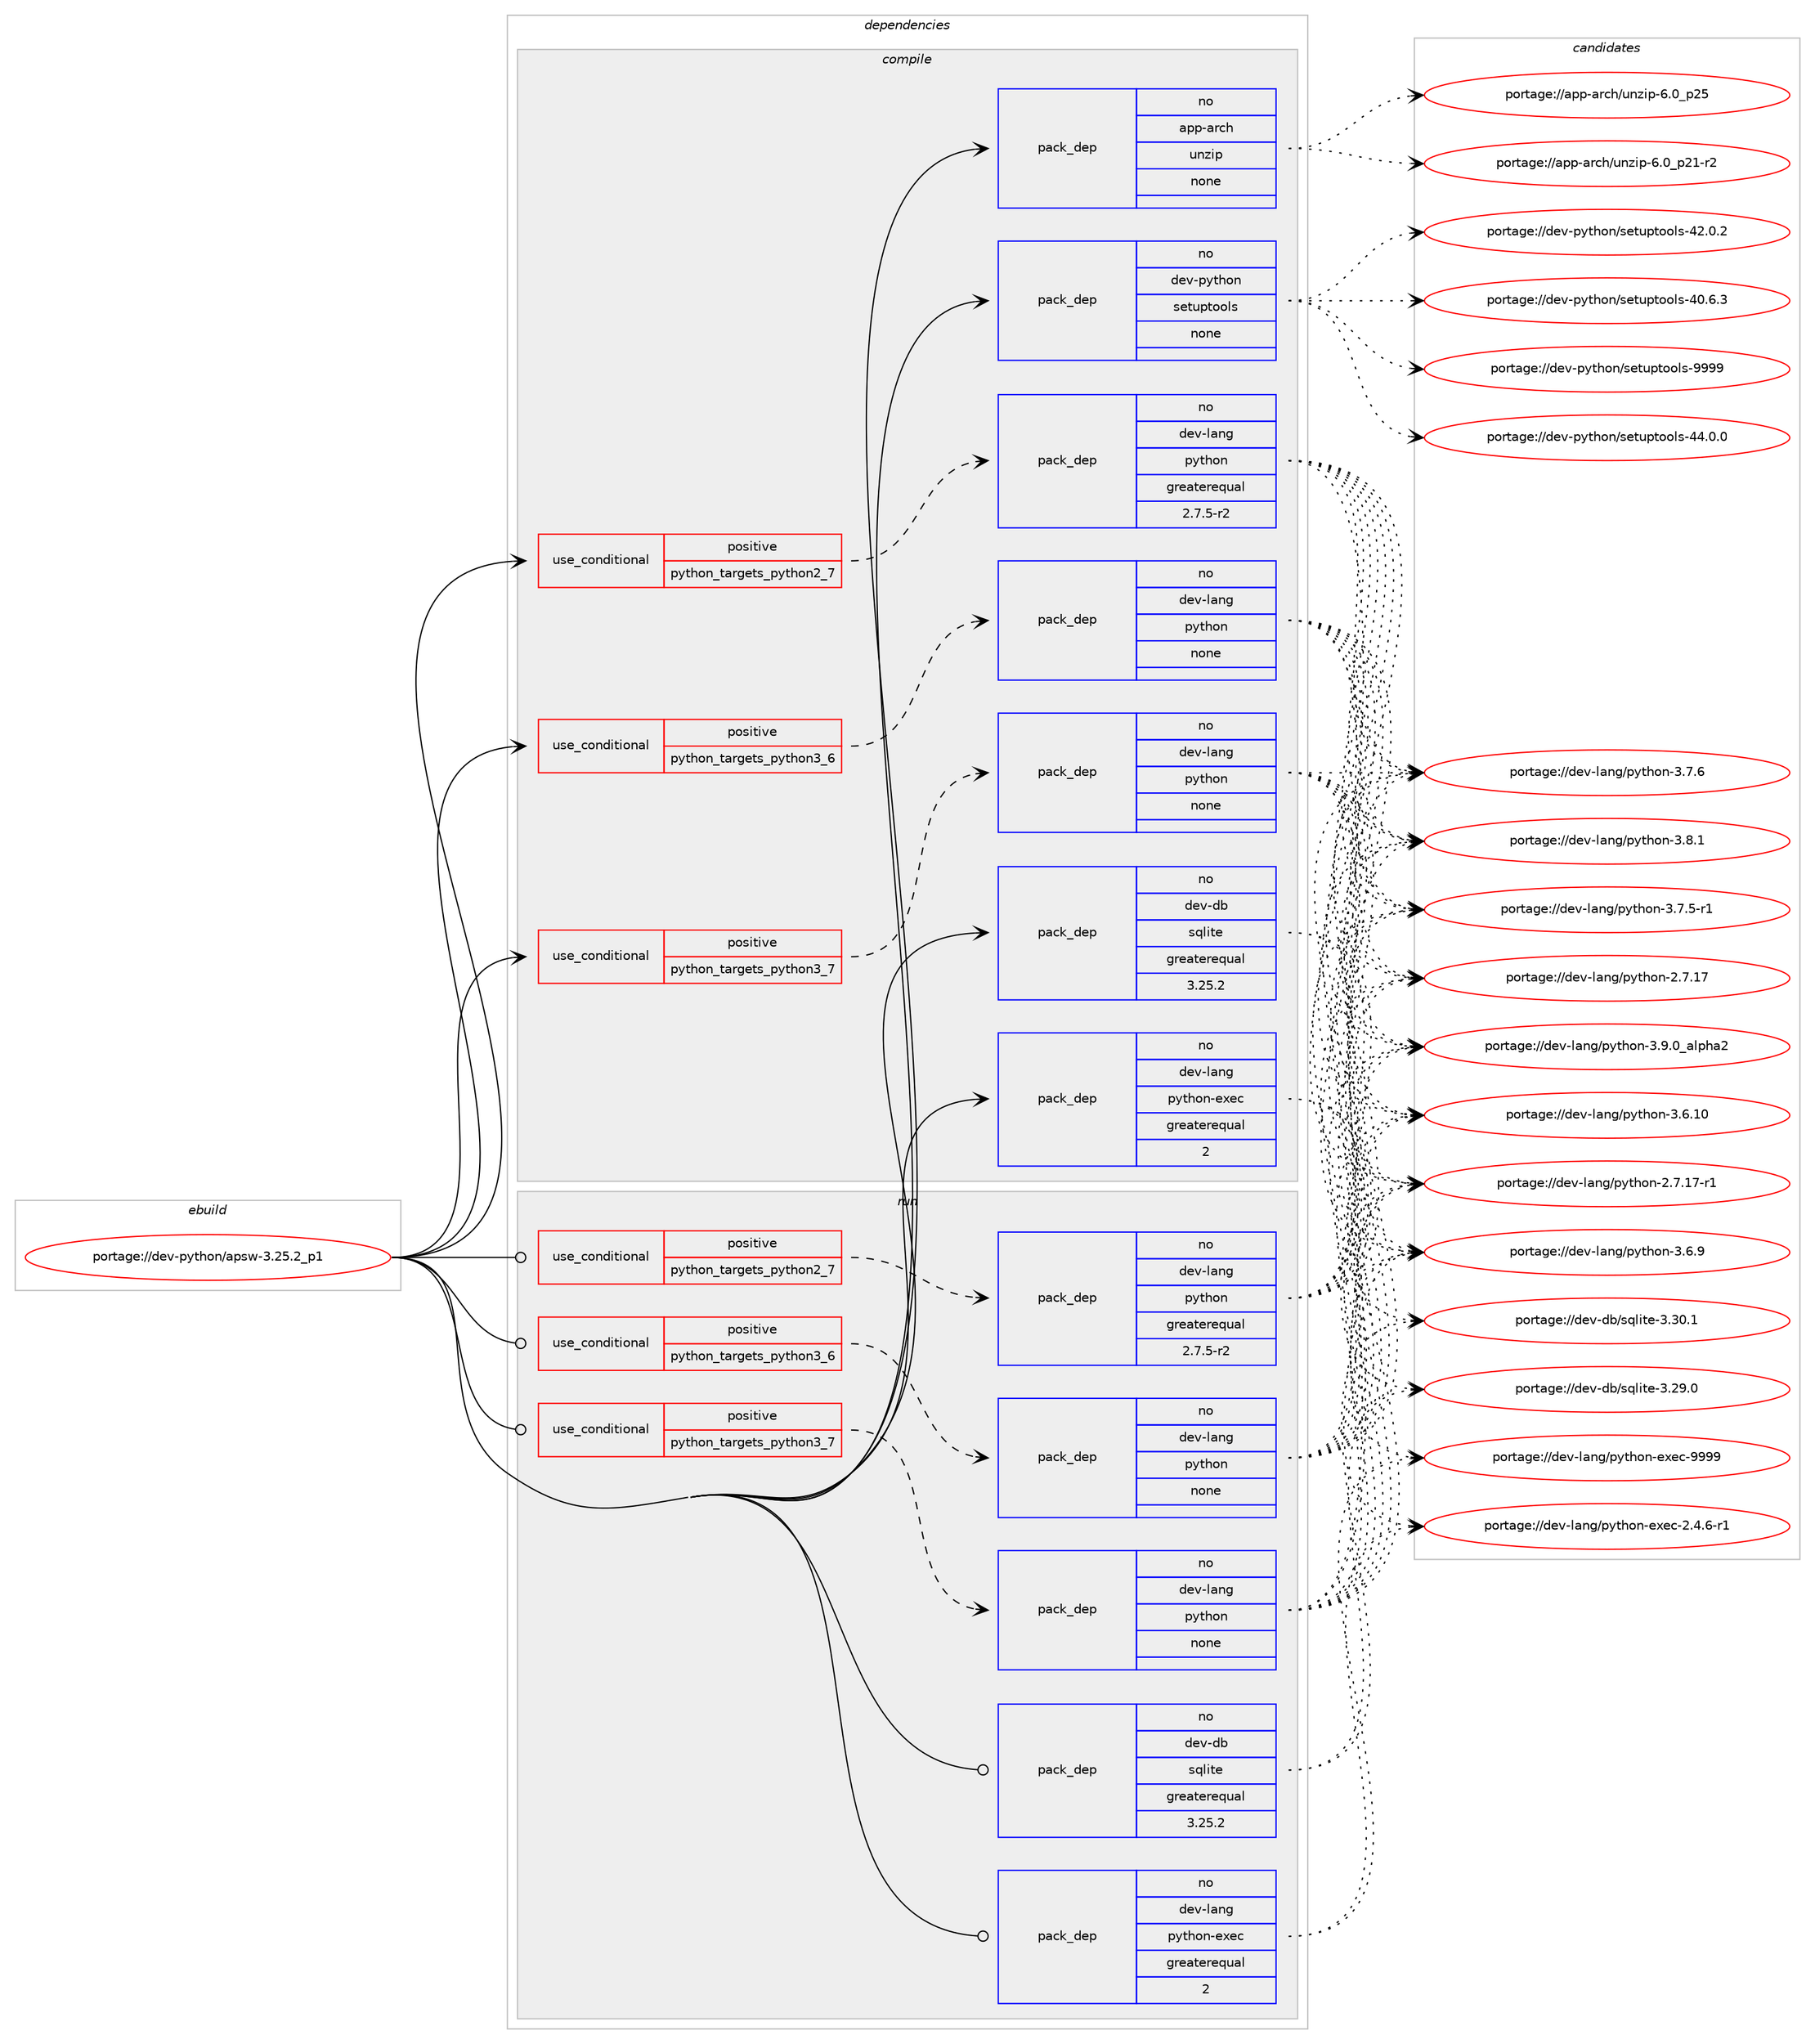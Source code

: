 digraph prolog {

# *************
# Graph options
# *************

newrank=true;
concentrate=true;
compound=true;
graph [rankdir=LR,fontname=Helvetica,fontsize=10,ranksep=1.5];#, ranksep=2.5, nodesep=0.2];
edge  [arrowhead=vee];
node  [fontname=Helvetica,fontsize=10];

# **********
# The ebuild
# **********

subgraph cluster_leftcol {
color=gray;
label=<<i>ebuild</i>>;
id [label="portage://dev-python/apsw-3.25.2_p1", color=red, width=4, href="../dev-python/apsw-3.25.2_p1.svg"];
}

# ****************
# The dependencies
# ****************

subgraph cluster_midcol {
color=gray;
label=<<i>dependencies</i>>;
subgraph cluster_compile {
fillcolor="#eeeeee";
style=filled;
label=<<i>compile</i>>;
subgraph cond119015 {
dependency471609 [label=<<TABLE BORDER="0" CELLBORDER="1" CELLSPACING="0" CELLPADDING="4"><TR><TD ROWSPAN="3" CELLPADDING="10">use_conditional</TD></TR><TR><TD>positive</TD></TR><TR><TD>python_targets_python2_7</TD></TR></TABLE>>, shape=none, color=red];
subgraph pack347579 {
dependency471610 [label=<<TABLE BORDER="0" CELLBORDER="1" CELLSPACING="0" CELLPADDING="4" WIDTH="220"><TR><TD ROWSPAN="6" CELLPADDING="30">pack_dep</TD></TR><TR><TD WIDTH="110">no</TD></TR><TR><TD>dev-lang</TD></TR><TR><TD>python</TD></TR><TR><TD>greaterequal</TD></TR><TR><TD>2.7.5-r2</TD></TR></TABLE>>, shape=none, color=blue];
}
dependency471609:e -> dependency471610:w [weight=20,style="dashed",arrowhead="vee"];
}
id:e -> dependency471609:w [weight=20,style="solid",arrowhead="vee"];
subgraph cond119016 {
dependency471611 [label=<<TABLE BORDER="0" CELLBORDER="1" CELLSPACING="0" CELLPADDING="4"><TR><TD ROWSPAN="3" CELLPADDING="10">use_conditional</TD></TR><TR><TD>positive</TD></TR><TR><TD>python_targets_python3_6</TD></TR></TABLE>>, shape=none, color=red];
subgraph pack347580 {
dependency471612 [label=<<TABLE BORDER="0" CELLBORDER="1" CELLSPACING="0" CELLPADDING="4" WIDTH="220"><TR><TD ROWSPAN="6" CELLPADDING="30">pack_dep</TD></TR><TR><TD WIDTH="110">no</TD></TR><TR><TD>dev-lang</TD></TR><TR><TD>python</TD></TR><TR><TD>none</TD></TR><TR><TD></TD></TR></TABLE>>, shape=none, color=blue];
}
dependency471611:e -> dependency471612:w [weight=20,style="dashed",arrowhead="vee"];
}
id:e -> dependency471611:w [weight=20,style="solid",arrowhead="vee"];
subgraph cond119017 {
dependency471613 [label=<<TABLE BORDER="0" CELLBORDER="1" CELLSPACING="0" CELLPADDING="4"><TR><TD ROWSPAN="3" CELLPADDING="10">use_conditional</TD></TR><TR><TD>positive</TD></TR><TR><TD>python_targets_python3_7</TD></TR></TABLE>>, shape=none, color=red];
subgraph pack347581 {
dependency471614 [label=<<TABLE BORDER="0" CELLBORDER="1" CELLSPACING="0" CELLPADDING="4" WIDTH="220"><TR><TD ROWSPAN="6" CELLPADDING="30">pack_dep</TD></TR><TR><TD WIDTH="110">no</TD></TR><TR><TD>dev-lang</TD></TR><TR><TD>python</TD></TR><TR><TD>none</TD></TR><TR><TD></TD></TR></TABLE>>, shape=none, color=blue];
}
dependency471613:e -> dependency471614:w [weight=20,style="dashed",arrowhead="vee"];
}
id:e -> dependency471613:w [weight=20,style="solid",arrowhead="vee"];
subgraph pack347582 {
dependency471615 [label=<<TABLE BORDER="0" CELLBORDER="1" CELLSPACING="0" CELLPADDING="4" WIDTH="220"><TR><TD ROWSPAN="6" CELLPADDING="30">pack_dep</TD></TR><TR><TD WIDTH="110">no</TD></TR><TR><TD>app-arch</TD></TR><TR><TD>unzip</TD></TR><TR><TD>none</TD></TR><TR><TD></TD></TR></TABLE>>, shape=none, color=blue];
}
id:e -> dependency471615:w [weight=20,style="solid",arrowhead="vee"];
subgraph pack347583 {
dependency471616 [label=<<TABLE BORDER="0" CELLBORDER="1" CELLSPACING="0" CELLPADDING="4" WIDTH="220"><TR><TD ROWSPAN="6" CELLPADDING="30">pack_dep</TD></TR><TR><TD WIDTH="110">no</TD></TR><TR><TD>dev-db</TD></TR><TR><TD>sqlite</TD></TR><TR><TD>greaterequal</TD></TR><TR><TD>3.25.2</TD></TR></TABLE>>, shape=none, color=blue];
}
id:e -> dependency471616:w [weight=20,style="solid",arrowhead="vee"];
subgraph pack347584 {
dependency471617 [label=<<TABLE BORDER="0" CELLBORDER="1" CELLSPACING="0" CELLPADDING="4" WIDTH="220"><TR><TD ROWSPAN="6" CELLPADDING="30">pack_dep</TD></TR><TR><TD WIDTH="110">no</TD></TR><TR><TD>dev-lang</TD></TR><TR><TD>python-exec</TD></TR><TR><TD>greaterequal</TD></TR><TR><TD>2</TD></TR></TABLE>>, shape=none, color=blue];
}
id:e -> dependency471617:w [weight=20,style="solid",arrowhead="vee"];
subgraph pack347585 {
dependency471618 [label=<<TABLE BORDER="0" CELLBORDER="1" CELLSPACING="0" CELLPADDING="4" WIDTH="220"><TR><TD ROWSPAN="6" CELLPADDING="30">pack_dep</TD></TR><TR><TD WIDTH="110">no</TD></TR><TR><TD>dev-python</TD></TR><TR><TD>setuptools</TD></TR><TR><TD>none</TD></TR><TR><TD></TD></TR></TABLE>>, shape=none, color=blue];
}
id:e -> dependency471618:w [weight=20,style="solid",arrowhead="vee"];
}
subgraph cluster_compileandrun {
fillcolor="#eeeeee";
style=filled;
label=<<i>compile and run</i>>;
}
subgraph cluster_run {
fillcolor="#eeeeee";
style=filled;
label=<<i>run</i>>;
subgraph cond119018 {
dependency471619 [label=<<TABLE BORDER="0" CELLBORDER="1" CELLSPACING="0" CELLPADDING="4"><TR><TD ROWSPAN="3" CELLPADDING="10">use_conditional</TD></TR><TR><TD>positive</TD></TR><TR><TD>python_targets_python2_7</TD></TR></TABLE>>, shape=none, color=red];
subgraph pack347586 {
dependency471620 [label=<<TABLE BORDER="0" CELLBORDER="1" CELLSPACING="0" CELLPADDING="4" WIDTH="220"><TR><TD ROWSPAN="6" CELLPADDING="30">pack_dep</TD></TR><TR><TD WIDTH="110">no</TD></TR><TR><TD>dev-lang</TD></TR><TR><TD>python</TD></TR><TR><TD>greaterequal</TD></TR><TR><TD>2.7.5-r2</TD></TR></TABLE>>, shape=none, color=blue];
}
dependency471619:e -> dependency471620:w [weight=20,style="dashed",arrowhead="vee"];
}
id:e -> dependency471619:w [weight=20,style="solid",arrowhead="odot"];
subgraph cond119019 {
dependency471621 [label=<<TABLE BORDER="0" CELLBORDER="1" CELLSPACING="0" CELLPADDING="4"><TR><TD ROWSPAN="3" CELLPADDING="10">use_conditional</TD></TR><TR><TD>positive</TD></TR><TR><TD>python_targets_python3_6</TD></TR></TABLE>>, shape=none, color=red];
subgraph pack347587 {
dependency471622 [label=<<TABLE BORDER="0" CELLBORDER="1" CELLSPACING="0" CELLPADDING="4" WIDTH="220"><TR><TD ROWSPAN="6" CELLPADDING="30">pack_dep</TD></TR><TR><TD WIDTH="110">no</TD></TR><TR><TD>dev-lang</TD></TR><TR><TD>python</TD></TR><TR><TD>none</TD></TR><TR><TD></TD></TR></TABLE>>, shape=none, color=blue];
}
dependency471621:e -> dependency471622:w [weight=20,style="dashed",arrowhead="vee"];
}
id:e -> dependency471621:w [weight=20,style="solid",arrowhead="odot"];
subgraph cond119020 {
dependency471623 [label=<<TABLE BORDER="0" CELLBORDER="1" CELLSPACING="0" CELLPADDING="4"><TR><TD ROWSPAN="3" CELLPADDING="10">use_conditional</TD></TR><TR><TD>positive</TD></TR><TR><TD>python_targets_python3_7</TD></TR></TABLE>>, shape=none, color=red];
subgraph pack347588 {
dependency471624 [label=<<TABLE BORDER="0" CELLBORDER="1" CELLSPACING="0" CELLPADDING="4" WIDTH="220"><TR><TD ROWSPAN="6" CELLPADDING="30">pack_dep</TD></TR><TR><TD WIDTH="110">no</TD></TR><TR><TD>dev-lang</TD></TR><TR><TD>python</TD></TR><TR><TD>none</TD></TR><TR><TD></TD></TR></TABLE>>, shape=none, color=blue];
}
dependency471623:e -> dependency471624:w [weight=20,style="dashed",arrowhead="vee"];
}
id:e -> dependency471623:w [weight=20,style="solid",arrowhead="odot"];
subgraph pack347589 {
dependency471625 [label=<<TABLE BORDER="0" CELLBORDER="1" CELLSPACING="0" CELLPADDING="4" WIDTH="220"><TR><TD ROWSPAN="6" CELLPADDING="30">pack_dep</TD></TR><TR><TD WIDTH="110">no</TD></TR><TR><TD>dev-db</TD></TR><TR><TD>sqlite</TD></TR><TR><TD>greaterequal</TD></TR><TR><TD>3.25.2</TD></TR></TABLE>>, shape=none, color=blue];
}
id:e -> dependency471625:w [weight=20,style="solid",arrowhead="odot"];
subgraph pack347590 {
dependency471626 [label=<<TABLE BORDER="0" CELLBORDER="1" CELLSPACING="0" CELLPADDING="4" WIDTH="220"><TR><TD ROWSPAN="6" CELLPADDING="30">pack_dep</TD></TR><TR><TD WIDTH="110">no</TD></TR><TR><TD>dev-lang</TD></TR><TR><TD>python-exec</TD></TR><TR><TD>greaterequal</TD></TR><TR><TD>2</TD></TR></TABLE>>, shape=none, color=blue];
}
id:e -> dependency471626:w [weight=20,style="solid",arrowhead="odot"];
}
}

# **************
# The candidates
# **************

subgraph cluster_choices {
rank=same;
color=gray;
label=<<i>candidates</i>>;

subgraph choice347579 {
color=black;
nodesep=1;
choice10010111845108971101034711212111610411111045514657464895971081121049750 [label="portage://dev-lang/python-3.9.0_alpha2", color=red, width=4,href="../dev-lang/python-3.9.0_alpha2.svg"];
choice100101118451089711010347112121116104111110455146564649 [label="portage://dev-lang/python-3.8.1", color=red, width=4,href="../dev-lang/python-3.8.1.svg"];
choice100101118451089711010347112121116104111110455146554654 [label="portage://dev-lang/python-3.7.6", color=red, width=4,href="../dev-lang/python-3.7.6.svg"];
choice1001011184510897110103471121211161041111104551465546534511449 [label="portage://dev-lang/python-3.7.5-r1", color=red, width=4,href="../dev-lang/python-3.7.5-r1.svg"];
choice100101118451089711010347112121116104111110455146544657 [label="portage://dev-lang/python-3.6.9", color=red, width=4,href="../dev-lang/python-3.6.9.svg"];
choice10010111845108971101034711212111610411111045514654464948 [label="portage://dev-lang/python-3.6.10", color=red, width=4,href="../dev-lang/python-3.6.10.svg"];
choice100101118451089711010347112121116104111110455046554649554511449 [label="portage://dev-lang/python-2.7.17-r1", color=red, width=4,href="../dev-lang/python-2.7.17-r1.svg"];
choice10010111845108971101034711212111610411111045504655464955 [label="portage://dev-lang/python-2.7.17", color=red, width=4,href="../dev-lang/python-2.7.17.svg"];
dependency471610:e -> choice10010111845108971101034711212111610411111045514657464895971081121049750:w [style=dotted,weight="100"];
dependency471610:e -> choice100101118451089711010347112121116104111110455146564649:w [style=dotted,weight="100"];
dependency471610:e -> choice100101118451089711010347112121116104111110455146554654:w [style=dotted,weight="100"];
dependency471610:e -> choice1001011184510897110103471121211161041111104551465546534511449:w [style=dotted,weight="100"];
dependency471610:e -> choice100101118451089711010347112121116104111110455146544657:w [style=dotted,weight="100"];
dependency471610:e -> choice10010111845108971101034711212111610411111045514654464948:w [style=dotted,weight="100"];
dependency471610:e -> choice100101118451089711010347112121116104111110455046554649554511449:w [style=dotted,weight="100"];
dependency471610:e -> choice10010111845108971101034711212111610411111045504655464955:w [style=dotted,weight="100"];
}
subgraph choice347580 {
color=black;
nodesep=1;
choice10010111845108971101034711212111610411111045514657464895971081121049750 [label="portage://dev-lang/python-3.9.0_alpha2", color=red, width=4,href="../dev-lang/python-3.9.0_alpha2.svg"];
choice100101118451089711010347112121116104111110455146564649 [label="portage://dev-lang/python-3.8.1", color=red, width=4,href="../dev-lang/python-3.8.1.svg"];
choice100101118451089711010347112121116104111110455146554654 [label="portage://dev-lang/python-3.7.6", color=red, width=4,href="../dev-lang/python-3.7.6.svg"];
choice1001011184510897110103471121211161041111104551465546534511449 [label="portage://dev-lang/python-3.7.5-r1", color=red, width=4,href="../dev-lang/python-3.7.5-r1.svg"];
choice100101118451089711010347112121116104111110455146544657 [label="portage://dev-lang/python-3.6.9", color=red, width=4,href="../dev-lang/python-3.6.9.svg"];
choice10010111845108971101034711212111610411111045514654464948 [label="portage://dev-lang/python-3.6.10", color=red, width=4,href="../dev-lang/python-3.6.10.svg"];
choice100101118451089711010347112121116104111110455046554649554511449 [label="portage://dev-lang/python-2.7.17-r1", color=red, width=4,href="../dev-lang/python-2.7.17-r1.svg"];
choice10010111845108971101034711212111610411111045504655464955 [label="portage://dev-lang/python-2.7.17", color=red, width=4,href="../dev-lang/python-2.7.17.svg"];
dependency471612:e -> choice10010111845108971101034711212111610411111045514657464895971081121049750:w [style=dotted,weight="100"];
dependency471612:e -> choice100101118451089711010347112121116104111110455146564649:w [style=dotted,weight="100"];
dependency471612:e -> choice100101118451089711010347112121116104111110455146554654:w [style=dotted,weight="100"];
dependency471612:e -> choice1001011184510897110103471121211161041111104551465546534511449:w [style=dotted,weight="100"];
dependency471612:e -> choice100101118451089711010347112121116104111110455146544657:w [style=dotted,weight="100"];
dependency471612:e -> choice10010111845108971101034711212111610411111045514654464948:w [style=dotted,weight="100"];
dependency471612:e -> choice100101118451089711010347112121116104111110455046554649554511449:w [style=dotted,weight="100"];
dependency471612:e -> choice10010111845108971101034711212111610411111045504655464955:w [style=dotted,weight="100"];
}
subgraph choice347581 {
color=black;
nodesep=1;
choice10010111845108971101034711212111610411111045514657464895971081121049750 [label="portage://dev-lang/python-3.9.0_alpha2", color=red, width=4,href="../dev-lang/python-3.9.0_alpha2.svg"];
choice100101118451089711010347112121116104111110455146564649 [label="portage://dev-lang/python-3.8.1", color=red, width=4,href="../dev-lang/python-3.8.1.svg"];
choice100101118451089711010347112121116104111110455146554654 [label="portage://dev-lang/python-3.7.6", color=red, width=4,href="../dev-lang/python-3.7.6.svg"];
choice1001011184510897110103471121211161041111104551465546534511449 [label="portage://dev-lang/python-3.7.5-r1", color=red, width=4,href="../dev-lang/python-3.7.5-r1.svg"];
choice100101118451089711010347112121116104111110455146544657 [label="portage://dev-lang/python-3.6.9", color=red, width=4,href="../dev-lang/python-3.6.9.svg"];
choice10010111845108971101034711212111610411111045514654464948 [label="portage://dev-lang/python-3.6.10", color=red, width=4,href="../dev-lang/python-3.6.10.svg"];
choice100101118451089711010347112121116104111110455046554649554511449 [label="portage://dev-lang/python-2.7.17-r1", color=red, width=4,href="../dev-lang/python-2.7.17-r1.svg"];
choice10010111845108971101034711212111610411111045504655464955 [label="portage://dev-lang/python-2.7.17", color=red, width=4,href="../dev-lang/python-2.7.17.svg"];
dependency471614:e -> choice10010111845108971101034711212111610411111045514657464895971081121049750:w [style=dotted,weight="100"];
dependency471614:e -> choice100101118451089711010347112121116104111110455146564649:w [style=dotted,weight="100"];
dependency471614:e -> choice100101118451089711010347112121116104111110455146554654:w [style=dotted,weight="100"];
dependency471614:e -> choice1001011184510897110103471121211161041111104551465546534511449:w [style=dotted,weight="100"];
dependency471614:e -> choice100101118451089711010347112121116104111110455146544657:w [style=dotted,weight="100"];
dependency471614:e -> choice10010111845108971101034711212111610411111045514654464948:w [style=dotted,weight="100"];
dependency471614:e -> choice100101118451089711010347112121116104111110455046554649554511449:w [style=dotted,weight="100"];
dependency471614:e -> choice10010111845108971101034711212111610411111045504655464955:w [style=dotted,weight="100"];
}
subgraph choice347582 {
color=black;
nodesep=1;
choice971121124597114991044711711012210511245544648951125053 [label="portage://app-arch/unzip-6.0_p25", color=red, width=4,href="../app-arch/unzip-6.0_p25.svg"];
choice9711211245971149910447117110122105112455446489511250494511450 [label="portage://app-arch/unzip-6.0_p21-r2", color=red, width=4,href="../app-arch/unzip-6.0_p21-r2.svg"];
dependency471615:e -> choice971121124597114991044711711012210511245544648951125053:w [style=dotted,weight="100"];
dependency471615:e -> choice9711211245971149910447117110122105112455446489511250494511450:w [style=dotted,weight="100"];
}
subgraph choice347583 {
color=black;
nodesep=1;
choice10010111845100984711511310810511610145514651484649 [label="portage://dev-db/sqlite-3.30.1", color=red, width=4,href="../dev-db/sqlite-3.30.1.svg"];
choice10010111845100984711511310810511610145514650574648 [label="portage://dev-db/sqlite-3.29.0", color=red, width=4,href="../dev-db/sqlite-3.29.0.svg"];
dependency471616:e -> choice10010111845100984711511310810511610145514651484649:w [style=dotted,weight="100"];
dependency471616:e -> choice10010111845100984711511310810511610145514650574648:w [style=dotted,weight="100"];
}
subgraph choice347584 {
color=black;
nodesep=1;
choice10010111845108971101034711212111610411111045101120101994557575757 [label="portage://dev-lang/python-exec-9999", color=red, width=4,href="../dev-lang/python-exec-9999.svg"];
choice10010111845108971101034711212111610411111045101120101994550465246544511449 [label="portage://dev-lang/python-exec-2.4.6-r1", color=red, width=4,href="../dev-lang/python-exec-2.4.6-r1.svg"];
dependency471617:e -> choice10010111845108971101034711212111610411111045101120101994557575757:w [style=dotted,weight="100"];
dependency471617:e -> choice10010111845108971101034711212111610411111045101120101994550465246544511449:w [style=dotted,weight="100"];
}
subgraph choice347585 {
color=black;
nodesep=1;
choice10010111845112121116104111110471151011161171121161111111081154557575757 [label="portage://dev-python/setuptools-9999", color=red, width=4,href="../dev-python/setuptools-9999.svg"];
choice100101118451121211161041111104711510111611711211611111110811545525246484648 [label="portage://dev-python/setuptools-44.0.0", color=red, width=4,href="../dev-python/setuptools-44.0.0.svg"];
choice100101118451121211161041111104711510111611711211611111110811545525046484650 [label="portage://dev-python/setuptools-42.0.2", color=red, width=4,href="../dev-python/setuptools-42.0.2.svg"];
choice100101118451121211161041111104711510111611711211611111110811545524846544651 [label="portage://dev-python/setuptools-40.6.3", color=red, width=4,href="../dev-python/setuptools-40.6.3.svg"];
dependency471618:e -> choice10010111845112121116104111110471151011161171121161111111081154557575757:w [style=dotted,weight="100"];
dependency471618:e -> choice100101118451121211161041111104711510111611711211611111110811545525246484648:w [style=dotted,weight="100"];
dependency471618:e -> choice100101118451121211161041111104711510111611711211611111110811545525046484650:w [style=dotted,weight="100"];
dependency471618:e -> choice100101118451121211161041111104711510111611711211611111110811545524846544651:w [style=dotted,weight="100"];
}
subgraph choice347586 {
color=black;
nodesep=1;
choice10010111845108971101034711212111610411111045514657464895971081121049750 [label="portage://dev-lang/python-3.9.0_alpha2", color=red, width=4,href="../dev-lang/python-3.9.0_alpha2.svg"];
choice100101118451089711010347112121116104111110455146564649 [label="portage://dev-lang/python-3.8.1", color=red, width=4,href="../dev-lang/python-3.8.1.svg"];
choice100101118451089711010347112121116104111110455146554654 [label="portage://dev-lang/python-3.7.6", color=red, width=4,href="../dev-lang/python-3.7.6.svg"];
choice1001011184510897110103471121211161041111104551465546534511449 [label="portage://dev-lang/python-3.7.5-r1", color=red, width=4,href="../dev-lang/python-3.7.5-r1.svg"];
choice100101118451089711010347112121116104111110455146544657 [label="portage://dev-lang/python-3.6.9", color=red, width=4,href="../dev-lang/python-3.6.9.svg"];
choice10010111845108971101034711212111610411111045514654464948 [label="portage://dev-lang/python-3.6.10", color=red, width=4,href="../dev-lang/python-3.6.10.svg"];
choice100101118451089711010347112121116104111110455046554649554511449 [label="portage://dev-lang/python-2.7.17-r1", color=red, width=4,href="../dev-lang/python-2.7.17-r1.svg"];
choice10010111845108971101034711212111610411111045504655464955 [label="portage://dev-lang/python-2.7.17", color=red, width=4,href="../dev-lang/python-2.7.17.svg"];
dependency471620:e -> choice10010111845108971101034711212111610411111045514657464895971081121049750:w [style=dotted,weight="100"];
dependency471620:e -> choice100101118451089711010347112121116104111110455146564649:w [style=dotted,weight="100"];
dependency471620:e -> choice100101118451089711010347112121116104111110455146554654:w [style=dotted,weight="100"];
dependency471620:e -> choice1001011184510897110103471121211161041111104551465546534511449:w [style=dotted,weight="100"];
dependency471620:e -> choice100101118451089711010347112121116104111110455146544657:w [style=dotted,weight="100"];
dependency471620:e -> choice10010111845108971101034711212111610411111045514654464948:w [style=dotted,weight="100"];
dependency471620:e -> choice100101118451089711010347112121116104111110455046554649554511449:w [style=dotted,weight="100"];
dependency471620:e -> choice10010111845108971101034711212111610411111045504655464955:w [style=dotted,weight="100"];
}
subgraph choice347587 {
color=black;
nodesep=1;
choice10010111845108971101034711212111610411111045514657464895971081121049750 [label="portage://dev-lang/python-3.9.0_alpha2", color=red, width=4,href="../dev-lang/python-3.9.0_alpha2.svg"];
choice100101118451089711010347112121116104111110455146564649 [label="portage://dev-lang/python-3.8.1", color=red, width=4,href="../dev-lang/python-3.8.1.svg"];
choice100101118451089711010347112121116104111110455146554654 [label="portage://dev-lang/python-3.7.6", color=red, width=4,href="../dev-lang/python-3.7.6.svg"];
choice1001011184510897110103471121211161041111104551465546534511449 [label="portage://dev-lang/python-3.7.5-r1", color=red, width=4,href="../dev-lang/python-3.7.5-r1.svg"];
choice100101118451089711010347112121116104111110455146544657 [label="portage://dev-lang/python-3.6.9", color=red, width=4,href="../dev-lang/python-3.6.9.svg"];
choice10010111845108971101034711212111610411111045514654464948 [label="portage://dev-lang/python-3.6.10", color=red, width=4,href="../dev-lang/python-3.6.10.svg"];
choice100101118451089711010347112121116104111110455046554649554511449 [label="portage://dev-lang/python-2.7.17-r1", color=red, width=4,href="../dev-lang/python-2.7.17-r1.svg"];
choice10010111845108971101034711212111610411111045504655464955 [label="portage://dev-lang/python-2.7.17", color=red, width=4,href="../dev-lang/python-2.7.17.svg"];
dependency471622:e -> choice10010111845108971101034711212111610411111045514657464895971081121049750:w [style=dotted,weight="100"];
dependency471622:e -> choice100101118451089711010347112121116104111110455146564649:w [style=dotted,weight="100"];
dependency471622:e -> choice100101118451089711010347112121116104111110455146554654:w [style=dotted,weight="100"];
dependency471622:e -> choice1001011184510897110103471121211161041111104551465546534511449:w [style=dotted,weight="100"];
dependency471622:e -> choice100101118451089711010347112121116104111110455146544657:w [style=dotted,weight="100"];
dependency471622:e -> choice10010111845108971101034711212111610411111045514654464948:w [style=dotted,weight="100"];
dependency471622:e -> choice100101118451089711010347112121116104111110455046554649554511449:w [style=dotted,weight="100"];
dependency471622:e -> choice10010111845108971101034711212111610411111045504655464955:w [style=dotted,weight="100"];
}
subgraph choice347588 {
color=black;
nodesep=1;
choice10010111845108971101034711212111610411111045514657464895971081121049750 [label="portage://dev-lang/python-3.9.0_alpha2", color=red, width=4,href="../dev-lang/python-3.9.0_alpha2.svg"];
choice100101118451089711010347112121116104111110455146564649 [label="portage://dev-lang/python-3.8.1", color=red, width=4,href="../dev-lang/python-3.8.1.svg"];
choice100101118451089711010347112121116104111110455146554654 [label="portage://dev-lang/python-3.7.6", color=red, width=4,href="../dev-lang/python-3.7.6.svg"];
choice1001011184510897110103471121211161041111104551465546534511449 [label="portage://dev-lang/python-3.7.5-r1", color=red, width=4,href="../dev-lang/python-3.7.5-r1.svg"];
choice100101118451089711010347112121116104111110455146544657 [label="portage://dev-lang/python-3.6.9", color=red, width=4,href="../dev-lang/python-3.6.9.svg"];
choice10010111845108971101034711212111610411111045514654464948 [label="portage://dev-lang/python-3.6.10", color=red, width=4,href="../dev-lang/python-3.6.10.svg"];
choice100101118451089711010347112121116104111110455046554649554511449 [label="portage://dev-lang/python-2.7.17-r1", color=red, width=4,href="../dev-lang/python-2.7.17-r1.svg"];
choice10010111845108971101034711212111610411111045504655464955 [label="portage://dev-lang/python-2.7.17", color=red, width=4,href="../dev-lang/python-2.7.17.svg"];
dependency471624:e -> choice10010111845108971101034711212111610411111045514657464895971081121049750:w [style=dotted,weight="100"];
dependency471624:e -> choice100101118451089711010347112121116104111110455146564649:w [style=dotted,weight="100"];
dependency471624:e -> choice100101118451089711010347112121116104111110455146554654:w [style=dotted,weight="100"];
dependency471624:e -> choice1001011184510897110103471121211161041111104551465546534511449:w [style=dotted,weight="100"];
dependency471624:e -> choice100101118451089711010347112121116104111110455146544657:w [style=dotted,weight="100"];
dependency471624:e -> choice10010111845108971101034711212111610411111045514654464948:w [style=dotted,weight="100"];
dependency471624:e -> choice100101118451089711010347112121116104111110455046554649554511449:w [style=dotted,weight="100"];
dependency471624:e -> choice10010111845108971101034711212111610411111045504655464955:w [style=dotted,weight="100"];
}
subgraph choice347589 {
color=black;
nodesep=1;
choice10010111845100984711511310810511610145514651484649 [label="portage://dev-db/sqlite-3.30.1", color=red, width=4,href="../dev-db/sqlite-3.30.1.svg"];
choice10010111845100984711511310810511610145514650574648 [label="portage://dev-db/sqlite-3.29.0", color=red, width=4,href="../dev-db/sqlite-3.29.0.svg"];
dependency471625:e -> choice10010111845100984711511310810511610145514651484649:w [style=dotted,weight="100"];
dependency471625:e -> choice10010111845100984711511310810511610145514650574648:w [style=dotted,weight="100"];
}
subgraph choice347590 {
color=black;
nodesep=1;
choice10010111845108971101034711212111610411111045101120101994557575757 [label="portage://dev-lang/python-exec-9999", color=red, width=4,href="../dev-lang/python-exec-9999.svg"];
choice10010111845108971101034711212111610411111045101120101994550465246544511449 [label="portage://dev-lang/python-exec-2.4.6-r1", color=red, width=4,href="../dev-lang/python-exec-2.4.6-r1.svg"];
dependency471626:e -> choice10010111845108971101034711212111610411111045101120101994557575757:w [style=dotted,weight="100"];
dependency471626:e -> choice10010111845108971101034711212111610411111045101120101994550465246544511449:w [style=dotted,weight="100"];
}
}

}
